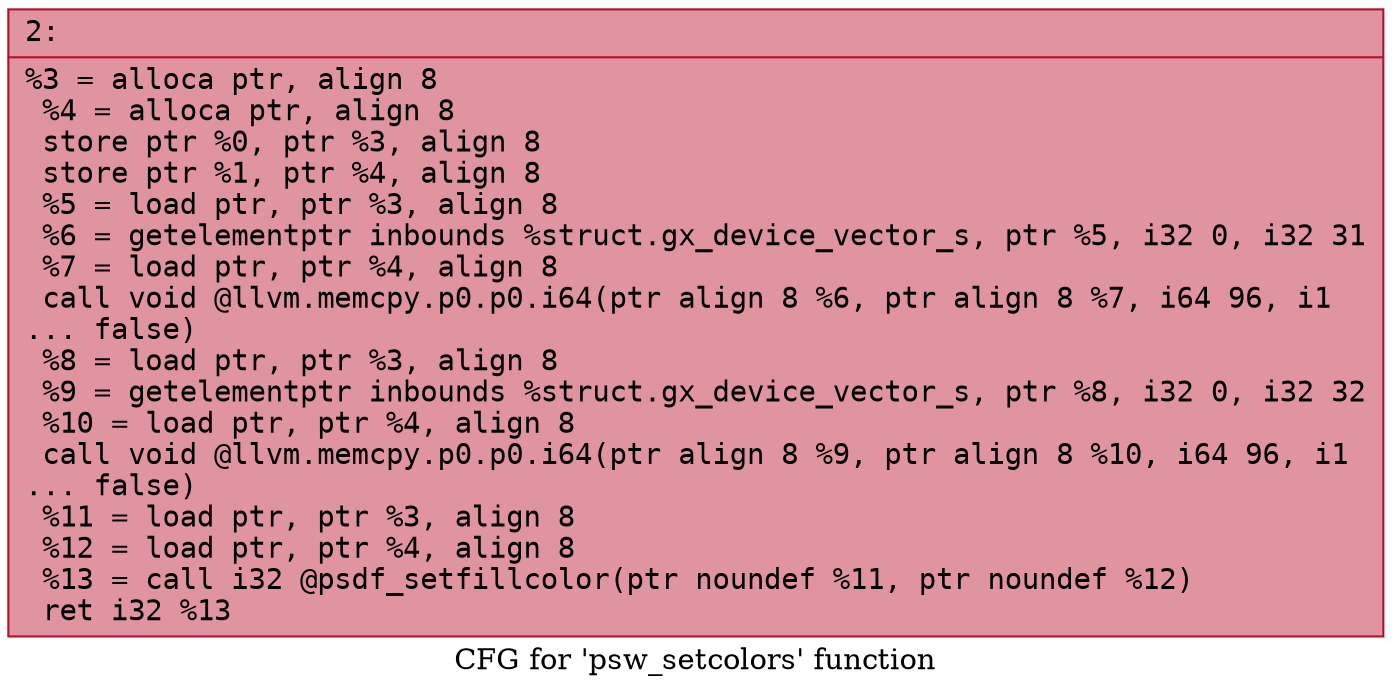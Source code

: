 digraph "CFG for 'psw_setcolors' function" {
	label="CFG for 'psw_setcolors' function";

	Node0x600002865860 [shape=record,color="#b70d28ff", style=filled, fillcolor="#b70d2870" fontname="Courier",label="{2:\l|  %3 = alloca ptr, align 8\l  %4 = alloca ptr, align 8\l  store ptr %0, ptr %3, align 8\l  store ptr %1, ptr %4, align 8\l  %5 = load ptr, ptr %3, align 8\l  %6 = getelementptr inbounds %struct.gx_device_vector_s, ptr %5, i32 0, i32 31\l  %7 = load ptr, ptr %4, align 8\l  call void @llvm.memcpy.p0.p0.i64(ptr align 8 %6, ptr align 8 %7, i64 96, i1\l... false)\l  %8 = load ptr, ptr %3, align 8\l  %9 = getelementptr inbounds %struct.gx_device_vector_s, ptr %8, i32 0, i32 32\l  %10 = load ptr, ptr %4, align 8\l  call void @llvm.memcpy.p0.p0.i64(ptr align 8 %9, ptr align 8 %10, i64 96, i1\l... false)\l  %11 = load ptr, ptr %3, align 8\l  %12 = load ptr, ptr %4, align 8\l  %13 = call i32 @psdf_setfillcolor(ptr noundef %11, ptr noundef %12)\l  ret i32 %13\l}"];
}
